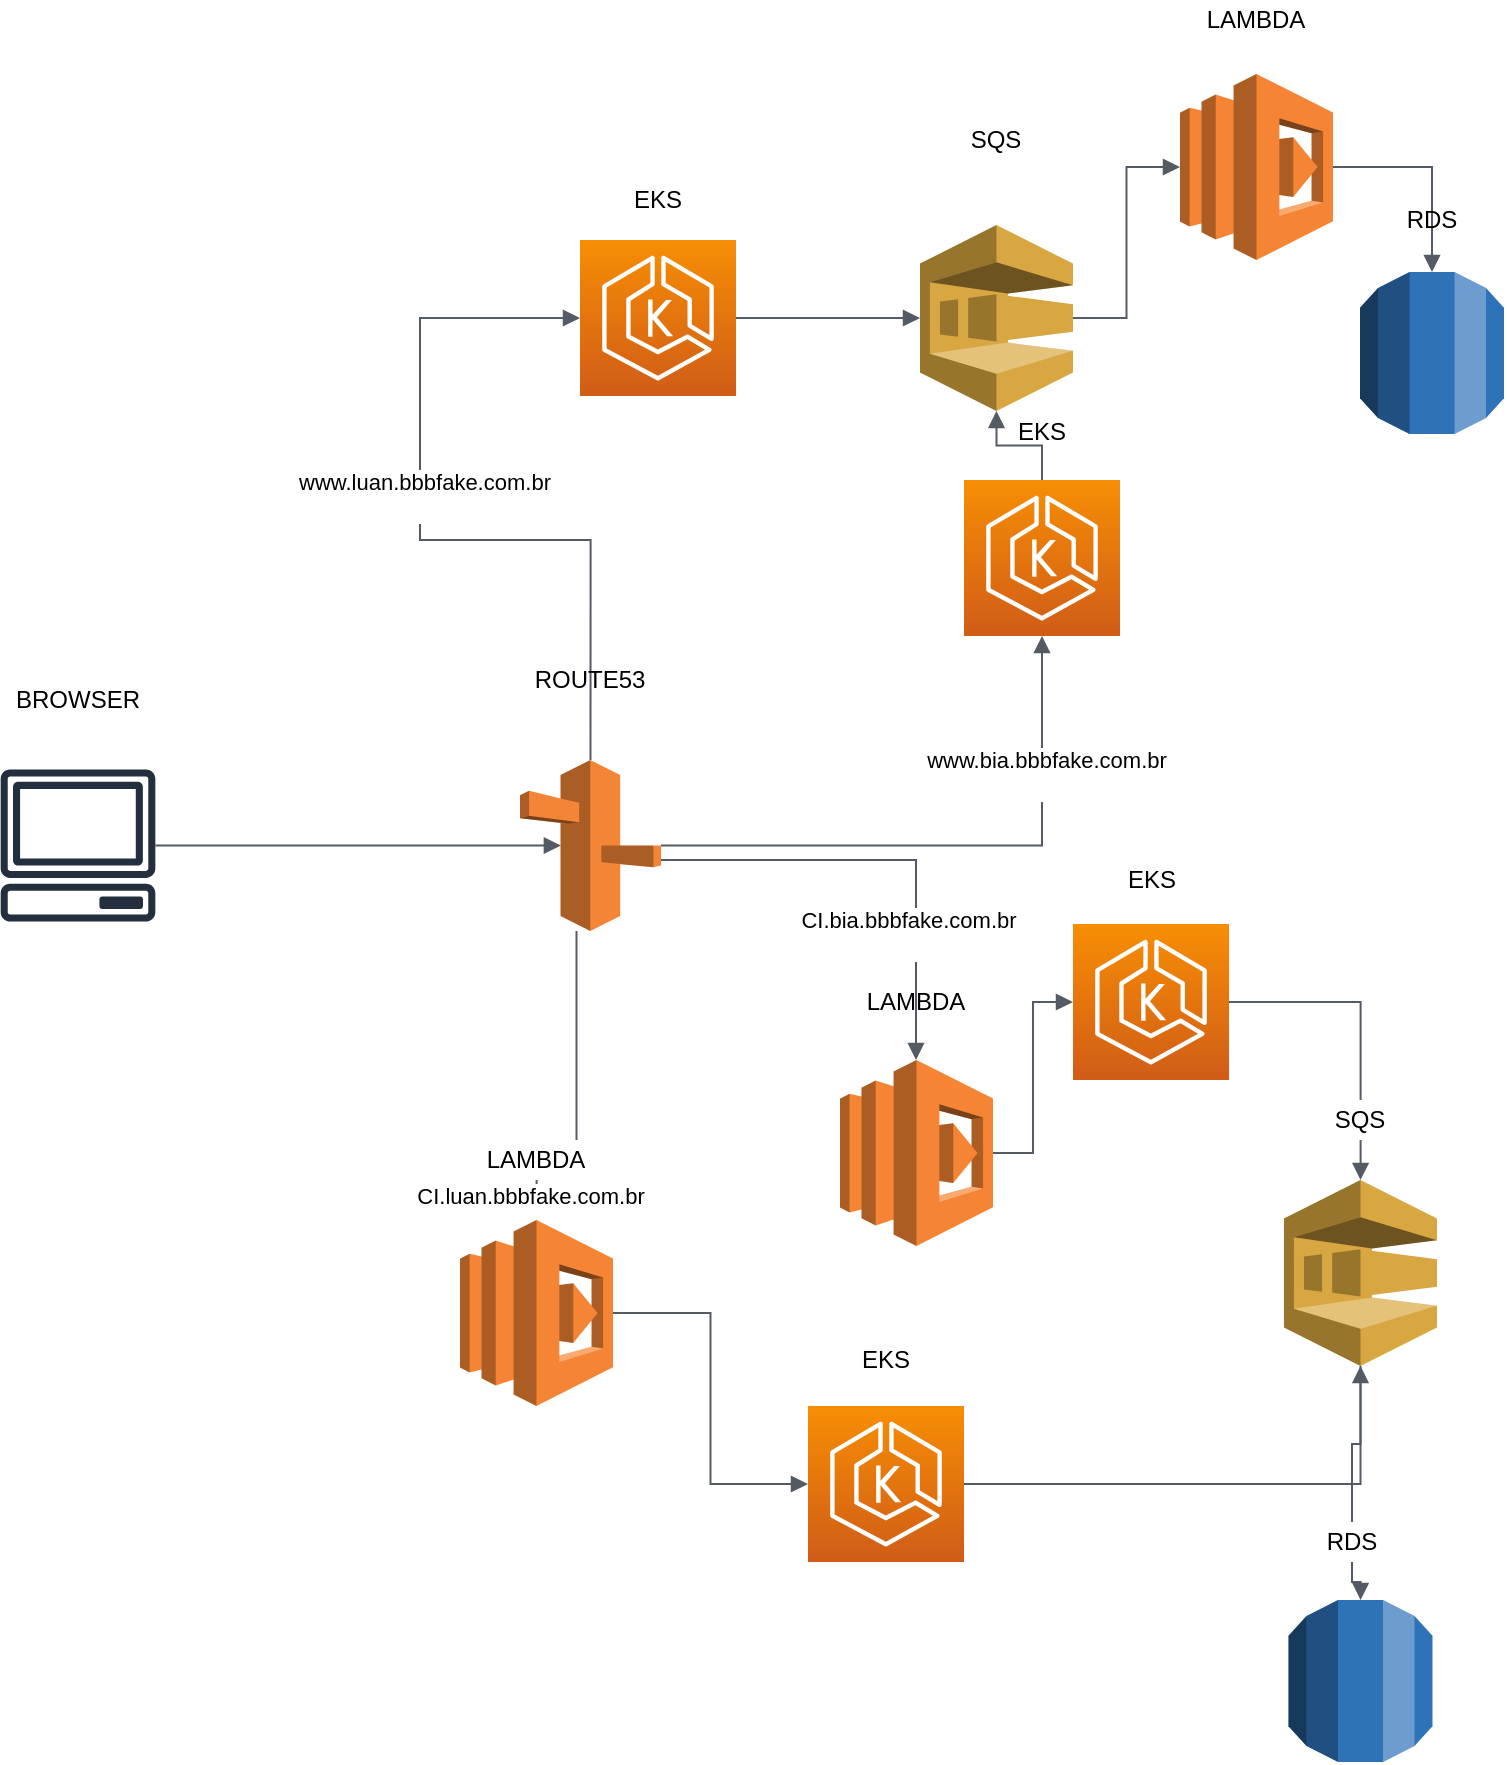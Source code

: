 <mxfile version="14.7.0" type="device"><diagram id="HsWXBNt8ZrJyBVVjh0Ag" name="Page-1"><mxGraphModel dx="1022" dy="1545" grid="1" gridSize="10" guides="1" tooltips="1" connect="1" arrows="1" fold="1" page="1" pageScale="1" pageWidth="827" pageHeight="1169" math="0" shadow="0"><root><mxCell id="0"/><mxCell id="1" parent="0"/><mxCell id="Zv3OEkSSjc5IUr8dLEoT-1" value="" style="outlineConnect=0;fontColor=#232F3E;gradientColor=none;fillColor=#232F3E;strokeColor=none;dashed=0;verticalLabelPosition=bottom;verticalAlign=top;align=center;html=1;fontSize=12;fontStyle=0;aspect=fixed;pointerEvents=1;shape=mxgraph.aws4.client;" parent="1" vertex="1"><mxGeometry x="70" y="44.75" width="78" height="76" as="geometry"/></mxCell><mxCell id="Zv3OEkSSjc5IUr8dLEoT-2" value="" style="outlineConnect=0;dashed=0;verticalLabelPosition=bottom;verticalAlign=top;align=center;html=1;shape=mxgraph.aws3.route_53;fillColor=#F58536;gradientColor=none;" parent="1" vertex="1"><mxGeometry x="330" y="40" width="70.5" height="85.5" as="geometry"/></mxCell><mxCell id="Zv3OEkSSjc5IUr8dLEoT-3" value="" style="edgeStyle=orthogonalEdgeStyle;html=1;endArrow=block;elbow=vertical;startArrow=none;endFill=1;strokeColor=#545B64;rounded=0;entryX=0.29;entryY=0.5;entryDx=0;entryDy=0;entryPerimeter=0;" parent="1" source="Zv3OEkSSjc5IUr8dLEoT-1" target="Zv3OEkSSjc5IUr8dLEoT-2" edge="1"><mxGeometry width="100" relative="1" as="geometry"><mxPoint x="350" y="200" as="sourcePoint"/><mxPoint x="450" y="200" as="targetPoint"/></mxGeometry></mxCell><mxCell id="Zv3OEkSSjc5IUr8dLEoT-4" value="" style="edgeStyle=orthogonalEdgeStyle;html=1;endArrow=block;elbow=vertical;startArrow=none;endFill=1;strokeColor=#545B64;rounded=0;" parent="1" source="Zv3OEkSSjc5IUr8dLEoT-2" target="Zv3OEkSSjc5IUr8dLEoT-11" edge="1"><mxGeometry width="100" relative="1" as="geometry"><mxPoint x="400.5" y="170" as="sourcePoint"/><mxPoint x="540" y="40" as="targetPoint"/></mxGeometry></mxCell><mxCell id="Zv3OEkSSjc5IUr8dLEoT-14" value="&lt;div&gt;www.bia.bbbfake.com.br&lt;/div&gt;&lt;div&gt;&lt;br&gt;&lt;/div&gt;" style="edgeLabel;html=1;align=center;verticalAlign=middle;resizable=0;points=[];" parent="Zv3OEkSSjc5IUr8dLEoT-4" vertex="1" connectable="0"><mxGeometry x="0.536" y="-2" relative="1" as="geometry"><mxPoint as="offset"/></mxGeometry></mxCell><mxCell id="Zv3OEkSSjc5IUr8dLEoT-5" value="" style="edgeStyle=orthogonalEdgeStyle;html=1;endArrow=block;elbow=vertical;startArrow=none;endFill=1;strokeColor=#545B64;rounded=0;" parent="1" target="Zv3OEkSSjc5IUr8dLEoT-6" edge="1"><mxGeometry width="100" relative="1" as="geometry"><mxPoint x="400.5" y="90" as="sourcePoint"/><mxPoint x="530" y="190" as="targetPoint"/><Array as="points"><mxPoint x="528" y="90"/></Array></mxGeometry></mxCell><mxCell id="Zv3OEkSSjc5IUr8dLEoT-7" value="&lt;div&gt;CI.bia.bbbfake.com.br&lt;/div&gt;&lt;div&gt;&lt;br&gt;&lt;/div&gt;" style="edgeLabel;html=1;align=center;verticalAlign=middle;resizable=0;points=[];" parent="Zv3OEkSSjc5IUr8dLEoT-5" vertex="1" connectable="0"><mxGeometry x="0.442" y="-4" relative="1" as="geometry"><mxPoint as="offset"/></mxGeometry></mxCell><mxCell id="Zv3OEkSSjc5IUr8dLEoT-6" value="" style="outlineConnect=0;dashed=0;verticalLabelPosition=bottom;verticalAlign=top;align=center;html=1;shape=mxgraph.aws3.lambda;fillColor=#F58534;gradientColor=none;" parent="1" vertex="1"><mxGeometry x="490" y="190" width="76.5" height="93" as="geometry"/></mxCell><mxCell id="Zv3OEkSSjc5IUr8dLEoT-8" value="" style="edgeStyle=orthogonalEdgeStyle;html=1;endArrow=block;elbow=vertical;startArrow=none;endFill=1;strokeColor=#545B64;rounded=0;" parent="1" source="qog3CCiEHd7u76no_EBc-16" target="Zv3OEkSSjc5IUr8dLEoT-10" edge="1"><mxGeometry width="100" relative="1" as="geometry"><mxPoint x="310" y="130" as="sourcePoint"/><mxPoint x="439.5" y="230" as="targetPoint"/><Array as="points"/></mxGeometry></mxCell><mxCell id="Zv3OEkSSjc5IUr8dLEoT-9" value="&lt;div&gt;CI.luan.bbbfake.com.br&lt;/div&gt;&lt;div&gt;&lt;br&gt;&lt;/div&gt;" style="edgeLabel;html=1;align=center;verticalAlign=middle;resizable=0;points=[];" parent="Zv3OEkSSjc5IUr8dLEoT-8" vertex="1" connectable="0"><mxGeometry x="0.442" y="-4" relative="1" as="geometry"><mxPoint as="offset"/></mxGeometry></mxCell><mxCell id="Zv3OEkSSjc5IUr8dLEoT-10" value="" style="outlineConnect=0;dashed=0;verticalLabelPosition=bottom;verticalAlign=top;align=center;html=1;shape=mxgraph.aws3.lambda;fillColor=#F58534;gradientColor=none;" parent="1" vertex="1"><mxGeometry x="300" y="270" width="76.5" height="93" as="geometry"/></mxCell><mxCell id="Zv3OEkSSjc5IUr8dLEoT-11" value="" style="points=[[0,0,0],[0.25,0,0],[0.5,0,0],[0.75,0,0],[1,0,0],[0,1,0],[0.25,1,0],[0.5,1,0],[0.75,1,0],[1,1,0],[0,0.25,0],[0,0.5,0],[0,0.75,0],[1,0.25,0],[1,0.5,0],[1,0.75,0]];outlineConnect=0;fontColor=#232F3E;gradientColor=#F78E04;gradientDirection=north;fillColor=#D05C17;strokeColor=#ffffff;dashed=0;verticalLabelPosition=bottom;verticalAlign=top;align=center;html=1;fontSize=12;fontStyle=0;aspect=fixed;shape=mxgraph.aws4.resourceIcon;resIcon=mxgraph.aws4.eks;" parent="1" vertex="1"><mxGeometry x="552" y="-100" width="78" height="78" as="geometry"/></mxCell><mxCell id="Zv3OEkSSjc5IUr8dLEoT-12" value="" style="edgeStyle=orthogonalEdgeStyle;html=1;endArrow=block;elbow=vertical;startArrow=none;endFill=1;strokeColor=#545B64;rounded=0;exitX=0.5;exitY=0;exitDx=0;exitDy=0;exitPerimeter=0;" parent="1" source="Zv3OEkSSjc5IUr8dLEoT-2" target="Zv3OEkSSjc5IUr8dLEoT-13" edge="1"><mxGeometry width="100" relative="1" as="geometry"><mxPoint x="390" y="-69.2" as="sourcePoint"/><mxPoint x="529.5" y="-112" as="targetPoint"/><Array as="points"><mxPoint x="365" y="-70"/><mxPoint x="280" y="-70"/><mxPoint x="280" y="-181"/></Array></mxGeometry></mxCell><mxCell id="Zv3OEkSSjc5IUr8dLEoT-15" value="&lt;div&gt;www.luan.bbbfake.com.br&lt;/div&gt;&lt;div&gt;&lt;br&gt;&lt;/div&gt;" style="edgeLabel;html=1;align=center;verticalAlign=middle;resizable=0;points=[];" parent="Zv3OEkSSjc5IUr8dLEoT-12" vertex="1" connectable="0"><mxGeometry x="0.125" y="-2" relative="1" as="geometry"><mxPoint as="offset"/></mxGeometry></mxCell><mxCell id="Zv3OEkSSjc5IUr8dLEoT-13" value="" style="points=[[0,0,0],[0.25,0,0],[0.5,0,0],[0.75,0,0],[1,0,0],[0,1,0],[0.25,1,0],[0.5,1,0],[0.75,1,0],[1,1,0],[0,0.25,0],[0,0.5,0],[0,0.75,0],[1,0.25,0],[1,0.5,0],[1,0.75,0]];outlineConnect=0;fontColor=#232F3E;gradientColor=#F78E04;gradientDirection=north;fillColor=#D05C17;strokeColor=#ffffff;dashed=0;verticalLabelPosition=bottom;verticalAlign=top;align=center;html=1;fontSize=12;fontStyle=0;aspect=fixed;shape=mxgraph.aws4.resourceIcon;resIcon=mxgraph.aws4.eks;" parent="1" vertex="1"><mxGeometry x="360" y="-220" width="78" height="78" as="geometry"/></mxCell><mxCell id="Zv3OEkSSjc5IUr8dLEoT-16" value="" style="outlineConnect=0;dashed=0;verticalLabelPosition=bottom;verticalAlign=top;align=center;html=1;shape=mxgraph.aws3.rds;fillColor=#2E73B8;gradientColor=none;" parent="1" vertex="1"><mxGeometry x="750" y="-204" width="72" height="81" as="geometry"/></mxCell><mxCell id="Zv3OEkSSjc5IUr8dLEoT-17" value="" style="edgeStyle=orthogonalEdgeStyle;html=1;endArrow=block;elbow=vertical;startArrow=none;endFill=1;strokeColor=#545B64;rounded=0;" parent="1" source="Zv3OEkSSjc5IUr8dLEoT-13" target="m5ULIO3XaBzBcj_2Hh1x-3" edge="1"><mxGeometry width="100" relative="1" as="geometry"><mxPoint x="610" y="-180" as="sourcePoint"/><mxPoint x="710" y="-180" as="targetPoint"/></mxGeometry></mxCell><mxCell id="Zv3OEkSSjc5IUr8dLEoT-18" value="" style="edgeStyle=orthogonalEdgeStyle;html=1;endArrow=block;elbow=vertical;startArrow=none;endFill=1;strokeColor=#545B64;rounded=0;" parent="1" source="Zv3OEkSSjc5IUr8dLEoT-11" target="m5ULIO3XaBzBcj_2Hh1x-3" edge="1"><mxGeometry width="100" relative="1" as="geometry"><mxPoint x="644" y="-141" as="sourcePoint"/><mxPoint x="700" y="-199.5" as="targetPoint"/></mxGeometry></mxCell><mxCell id="Zv3OEkSSjc5IUr8dLEoT-19" value="" style="outlineConnect=0;dashed=0;verticalLabelPosition=bottom;verticalAlign=top;align=center;html=1;shape=mxgraph.aws3.rds;fillColor=#2E73B8;gradientColor=none;" parent="1" vertex="1"><mxGeometry x="714.25" y="460" width="72" height="81" as="geometry"/></mxCell><mxCell id="Zv3OEkSSjc5IUr8dLEoT-20" value="" style="edgeStyle=orthogonalEdgeStyle;html=1;endArrow=block;elbow=vertical;startArrow=none;endFill=1;strokeColor=#545B64;rounded=0;" parent="1" source="Zv3OEkSSjc5IUr8dLEoT-10" target="m5ULIO3XaBzBcj_2Hh1x-9" edge="1"><mxGeometry width="100" relative="1" as="geometry"><mxPoint x="350" y="290" as="sourcePoint"/><mxPoint x="450" y="290" as="targetPoint"/></mxGeometry></mxCell><mxCell id="Zv3OEkSSjc5IUr8dLEoT-21" value="" style="edgeStyle=orthogonalEdgeStyle;html=1;endArrow=block;elbow=vertical;startArrow=none;endFill=1;strokeColor=#545B64;rounded=0;" parent="1" source="Zv3OEkSSjc5IUr8dLEoT-6" target="m5ULIO3XaBzBcj_2Hh1x-8" edge="1"><mxGeometry width="100" relative="1" as="geometry"><mxPoint x="386.5" y="326.5" as="sourcePoint"/><mxPoint x="490" y="400.5" as="targetPoint"/></mxGeometry></mxCell><mxCell id="m5ULIO3XaBzBcj_2Hh1x-1" value="" style="outlineConnect=0;dashed=0;verticalLabelPosition=bottom;verticalAlign=top;align=center;html=1;shape=mxgraph.aws3.sqs;fillColor=#D9A741;gradientColor=none;" parent="1" vertex="1"><mxGeometry x="712" y="250" width="76.5" height="93" as="geometry"/></mxCell><mxCell id="m5ULIO3XaBzBcj_2Hh1x-2" value="" style="edgeStyle=orthogonalEdgeStyle;html=1;endArrow=block;elbow=vertical;startArrow=none;endFill=1;strokeColor=#545B64;rounded=0;" parent="1" source="qog3CCiEHd7u76no_EBc-14" target="Zv3OEkSSjc5IUr8dLEoT-19" edge="1"><mxGeometry width="100" relative="1" as="geometry"><mxPoint x="360" y="370" as="sourcePoint"/><mxPoint x="460" y="370" as="targetPoint"/></mxGeometry></mxCell><mxCell id="m5ULIO3XaBzBcj_2Hh1x-3" value="" style="outlineConnect=0;dashed=0;verticalLabelPosition=bottom;verticalAlign=top;align=center;html=1;shape=mxgraph.aws3.sqs;fillColor=#D9A741;gradientColor=none;" parent="1" vertex="1"><mxGeometry x="530" y="-227.5" width="76.5" height="93" as="geometry"/></mxCell><mxCell id="m5ULIO3XaBzBcj_2Hh1x-4" value="" style="edgeStyle=orthogonalEdgeStyle;html=1;endArrow=block;elbow=vertical;startArrow=none;endFill=1;strokeColor=#545B64;rounded=0;" parent="1" source="m5ULIO3XaBzBcj_2Hh1x-3" target="m5ULIO3XaBzBcj_2Hh1x-5" edge="1"><mxGeometry width="100" relative="1" as="geometry"><mxPoint x="360" y="-80" as="sourcePoint"/><mxPoint x="460" y="-80" as="targetPoint"/></mxGeometry></mxCell><mxCell id="m5ULIO3XaBzBcj_2Hh1x-5" value="" style="outlineConnect=0;dashed=0;verticalLabelPosition=bottom;verticalAlign=top;align=center;html=1;shape=mxgraph.aws3.lambda;fillColor=#F58534;gradientColor=none;" parent="1" vertex="1"><mxGeometry x="660" y="-303" width="76.5" height="93" as="geometry"/></mxCell><mxCell id="m5ULIO3XaBzBcj_2Hh1x-6" value="" style="edgeStyle=orthogonalEdgeStyle;html=1;endArrow=block;elbow=vertical;startArrow=none;endFill=1;strokeColor=#545B64;rounded=0;" parent="1" source="m5ULIO3XaBzBcj_2Hh1x-5" target="Zv3OEkSSjc5IUr8dLEoT-16" edge="1"><mxGeometry width="100" relative="1" as="geometry"><mxPoint x="616.5" y="-171" as="sourcePoint"/><mxPoint x="670" y="-246.5" as="targetPoint"/></mxGeometry></mxCell><mxCell id="m5ULIO3XaBzBcj_2Hh1x-8" value="" style="points=[[0,0,0],[0.25,0,0],[0.5,0,0],[0.75,0,0],[1,0,0],[0,1,0],[0.25,1,0],[0.5,1,0],[0.75,1,0],[1,1,0],[0,0.25,0],[0,0.5,0],[0,0.75,0],[1,0.25,0],[1,0.5,0],[1,0.75,0]];outlineConnect=0;fontColor=#232F3E;gradientColor=#F78E04;gradientDirection=north;fillColor=#D05C17;strokeColor=#ffffff;dashed=0;verticalLabelPosition=bottom;verticalAlign=top;align=center;html=1;fontSize=12;fontStyle=0;aspect=fixed;shape=mxgraph.aws4.resourceIcon;resIcon=mxgraph.aws4.eks;" parent="1" vertex="1"><mxGeometry x="606.5" y="122" width="78" height="78" as="geometry"/></mxCell><mxCell id="m5ULIO3XaBzBcj_2Hh1x-9" value="" style="points=[[0,0,0],[0.25,0,0],[0.5,0,0],[0.75,0,0],[1,0,0],[0,1,0],[0.25,1,0],[0.5,1,0],[0.75,1,0],[1,1,0],[0,0.25,0],[0,0.5,0],[0,0.75,0],[1,0.25,0],[1,0.5,0],[1,0.75,0]];outlineConnect=0;fontColor=#232F3E;gradientColor=#F78E04;gradientDirection=north;fillColor=#D05C17;strokeColor=#ffffff;dashed=0;verticalLabelPosition=bottom;verticalAlign=top;align=center;html=1;fontSize=12;fontStyle=0;aspect=fixed;shape=mxgraph.aws4.resourceIcon;resIcon=mxgraph.aws4.eks;" parent="1" vertex="1"><mxGeometry x="474" y="363" width="78" height="78" as="geometry"/></mxCell><mxCell id="m5ULIO3XaBzBcj_2Hh1x-10" value="" style="edgeStyle=orthogonalEdgeStyle;html=1;endArrow=block;elbow=vertical;startArrow=none;endFill=1;strokeColor=#545B64;rounded=0;" parent="1" source="qog3CCiEHd7u76no_EBc-22" target="m5ULIO3XaBzBcj_2Hh1x-1" edge="1"><mxGeometry width="100" relative="1" as="geometry"><mxPoint x="606.5" y="325.5" as="sourcePoint"/><mxPoint x="646.5" y="250" as="targetPoint"/></mxGeometry></mxCell><mxCell id="m5ULIO3XaBzBcj_2Hh1x-11" value="" style="edgeStyle=orthogonalEdgeStyle;html=1;endArrow=block;elbow=vertical;startArrow=none;endFill=1;strokeColor=#545B64;rounded=0;" parent="1" source="m5ULIO3XaBzBcj_2Hh1x-9" target="m5ULIO3XaBzBcj_2Hh1x-1" edge="1"><mxGeometry width="100" relative="1" as="geometry"><mxPoint x="586.5" y="256.5" as="sourcePoint"/><mxPoint x="626.5" y="181" as="targetPoint"/></mxGeometry></mxCell><mxCell id="qog3CCiEHd7u76no_EBc-1" value="EKS" style="text;html=1;strokeColor=none;fillColor=none;align=center;verticalAlign=middle;whiteSpace=wrap;rounded=0;" vertex="1" parent="1"><mxGeometry x="379" y="-250" width="40" height="20" as="geometry"/></mxCell><mxCell id="qog3CCiEHd7u76no_EBc-2" value="EKS" style="text;html=1;strokeColor=none;fillColor=none;align=center;verticalAlign=middle;whiteSpace=wrap;rounded=0;" vertex="1" parent="1"><mxGeometry x="571" y="-134.5" width="40" height="20" as="geometry"/></mxCell><mxCell id="qog3CCiEHd7u76no_EBc-3" value="EKS" style="text;html=1;strokeColor=none;fillColor=none;align=center;verticalAlign=middle;whiteSpace=wrap;rounded=0;" vertex="1" parent="1"><mxGeometry x="625.5" y="90" width="40" height="20" as="geometry"/></mxCell><mxCell id="qog3CCiEHd7u76no_EBc-4" value="EKS" style="text;html=1;strokeColor=none;fillColor=none;align=center;verticalAlign=middle;whiteSpace=wrap;rounded=0;" vertex="1" parent="1"><mxGeometry x="493" y="330" width="40" height="20" as="geometry"/></mxCell><mxCell id="qog3CCiEHd7u76no_EBc-6" value="&lt;div&gt;LAMBDA&lt;/div&gt;" style="text;html=1;strokeColor=none;fillColor=none;align=center;verticalAlign=middle;whiteSpace=wrap;rounded=0;" vertex="1" parent="1"><mxGeometry x="678.25" y="-340" width="40" height="20" as="geometry"/></mxCell><mxCell id="qog3CCiEHd7u76no_EBc-9" value="&lt;div&gt;SQS&lt;/div&gt;" style="text;html=1;strokeColor=none;fillColor=none;align=center;verticalAlign=middle;whiteSpace=wrap;rounded=0;" vertex="1" parent="1"><mxGeometry x="548.25" y="-280" width="40" height="20" as="geometry"/></mxCell><mxCell id="qog3CCiEHd7u76no_EBc-10" value="RDS" style="text;html=1;strokeColor=none;fillColor=none;align=center;verticalAlign=middle;whiteSpace=wrap;rounded=0;" vertex="1" parent="1"><mxGeometry x="766" y="-240" width="40" height="20" as="geometry"/></mxCell><mxCell id="qog3CCiEHd7u76no_EBc-11" value="ROUTE53" style="text;html=1;strokeColor=none;fillColor=none;align=center;verticalAlign=middle;whiteSpace=wrap;rounded=0;" vertex="1" parent="1"><mxGeometry x="345.25" y="-10" width="40" height="20" as="geometry"/></mxCell><mxCell id="qog3CCiEHd7u76no_EBc-16" value="&lt;div&gt;LAMBDA&lt;/div&gt;" style="text;html=1;strokeColor=none;fillColor=none;align=center;verticalAlign=middle;whiteSpace=wrap;rounded=0;" vertex="1" parent="1"><mxGeometry x="318.25" y="230" width="40" height="20" as="geometry"/></mxCell><mxCell id="qog3CCiEHd7u76no_EBc-17" value="" style="edgeStyle=orthogonalEdgeStyle;html=1;endArrow=none;elbow=vertical;startArrow=none;endFill=1;strokeColor=#545B64;rounded=0;" edge="1" parent="1" source="Zv3OEkSSjc5IUr8dLEoT-2" target="qog3CCiEHd7u76no_EBc-16"><mxGeometry width="100" relative="1" as="geometry"><mxPoint x="350" y="125.5" as="sourcePoint"/><mxPoint x="338" y="270" as="targetPoint"/><Array as="points"><mxPoint x="350" y="230"/><mxPoint x="338" y="230"/></Array></mxGeometry></mxCell><mxCell id="qog3CCiEHd7u76no_EBc-19" value="&lt;div&gt;LAMBDA&lt;/div&gt;" style="text;html=1;strokeColor=none;fillColor=none;align=center;verticalAlign=middle;whiteSpace=wrap;rounded=0;" vertex="1" parent="1"><mxGeometry x="508.25" y="151" width="40" height="20" as="geometry"/></mxCell><mxCell id="qog3CCiEHd7u76no_EBc-22" value="&lt;div&gt;SQS&lt;/div&gt;" style="text;html=1;strokeColor=none;fillColor=none;align=center;verticalAlign=middle;whiteSpace=wrap;rounded=0;" vertex="1" parent="1"><mxGeometry x="730.25" y="210" width="40" height="20" as="geometry"/></mxCell><mxCell id="qog3CCiEHd7u76no_EBc-24" value="" style="edgeStyle=orthogonalEdgeStyle;html=1;endArrow=none;elbow=vertical;startArrow=none;endFill=1;strokeColor=#545B64;rounded=0;" edge="1" parent="1" source="m5ULIO3XaBzBcj_2Hh1x-8" target="qog3CCiEHd7u76no_EBc-22"><mxGeometry width="100" relative="1" as="geometry"><mxPoint x="684.5" y="161" as="sourcePoint"/><mxPoint x="750.3" y="250" as="targetPoint"/></mxGeometry></mxCell><mxCell id="qog3CCiEHd7u76no_EBc-14" value="RDS" style="text;html=1;strokeColor=none;fillColor=none;align=center;verticalAlign=middle;whiteSpace=wrap;rounded=0;" vertex="1" parent="1"><mxGeometry x="726" y="421" width="40" height="20" as="geometry"/></mxCell><mxCell id="qog3CCiEHd7u76no_EBc-25" value="" style="edgeStyle=orthogonalEdgeStyle;html=1;endArrow=none;elbow=vertical;startArrow=none;endFill=1;strokeColor=#545B64;rounded=0;" edge="1" parent="1" source="m5ULIO3XaBzBcj_2Hh1x-1" target="qog3CCiEHd7u76no_EBc-14"><mxGeometry width="100" relative="1" as="geometry"><mxPoint x="750.3" y="343" as="sourcePoint"/><mxPoint x="750.3" y="460" as="targetPoint"/></mxGeometry></mxCell><mxCell id="qog3CCiEHd7u76no_EBc-26" value="BROWSER" style="text;html=1;strokeColor=none;fillColor=none;align=center;verticalAlign=middle;whiteSpace=wrap;rounded=0;" vertex="1" parent="1"><mxGeometry x="89" width="40" height="20" as="geometry"/></mxCell></root></mxGraphModel></diagram></mxfile>
